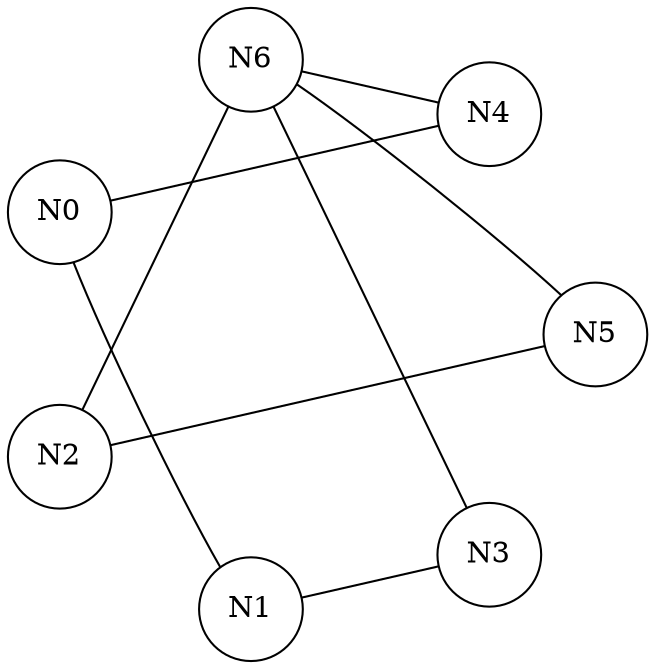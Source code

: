 digraph G
{
	layout="circo";
	node [shape = circle];
	N0 -> N1 [arrowhead=none][style=invis]
	N1 -> N2 [arrowhead=none][style=invis]
	N2 -> N3 [arrowhead=none][style=invis]
	N3 -> N4 [arrowhead=none][style=invis]
	N4 -> N5 [arrowhead=none][style=invis]
	N5 -> N6 [arrowhead=none][style=invis]
	N6 -> N0 [arrowhead=none][style=invis]
	N1 -> N0 [arrowhead=none]
	N4 -> N0 [arrowhead=none]
	N3 -> N1 [arrowhead=none]
	N5 -> N2 [arrowhead=none]
	N6 -> N2 [arrowhead=none]
	N6 -> N3 [arrowhead=none]
	N6 -> N4 [arrowhead=none]
	N6 -> N5 [arrowhead=none]
}